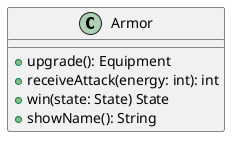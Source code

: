 @startuml
class Armor {
    +upgrade(): Equipment
    +receiveAttack(energy: int): int
    +win(state: State) State
    +showName(): String
}
@enduml